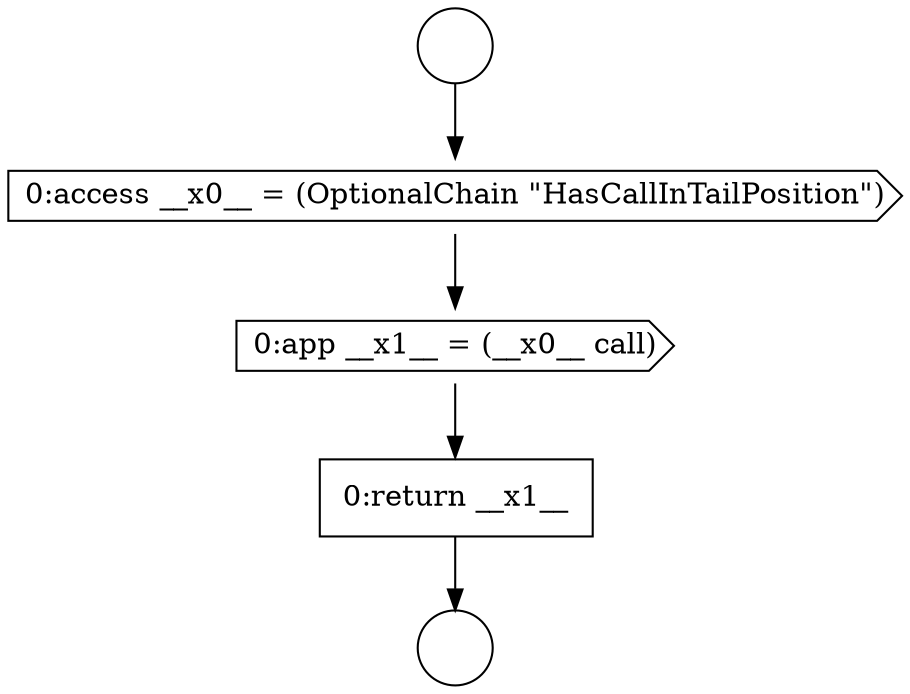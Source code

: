 digraph {
  node10832 [shape=circle label=" " color="black" fillcolor="white" style=filled]
  node10833 [shape=cds, label=<<font color="black">0:access __x0__ = (OptionalChain &quot;HasCallInTailPosition&quot;)</font>> color="black" fillcolor="white" style=filled]
  node10831 [shape=circle label=" " color="black" fillcolor="white" style=filled]
  node10834 [shape=cds, label=<<font color="black">0:app __x1__ = (__x0__ call)</font>> color="black" fillcolor="white" style=filled]
  node10835 [shape=none, margin=0, label=<<font color="black">
    <table border="0" cellborder="1" cellspacing="0" cellpadding="10">
      <tr><td align="left">0:return __x1__</td></tr>
    </table>
  </font>> color="black" fillcolor="white" style=filled]
  node10831 -> node10833 [ color="black"]
  node10833 -> node10834 [ color="black"]
  node10834 -> node10835 [ color="black"]
  node10835 -> node10832 [ color="black"]
}
